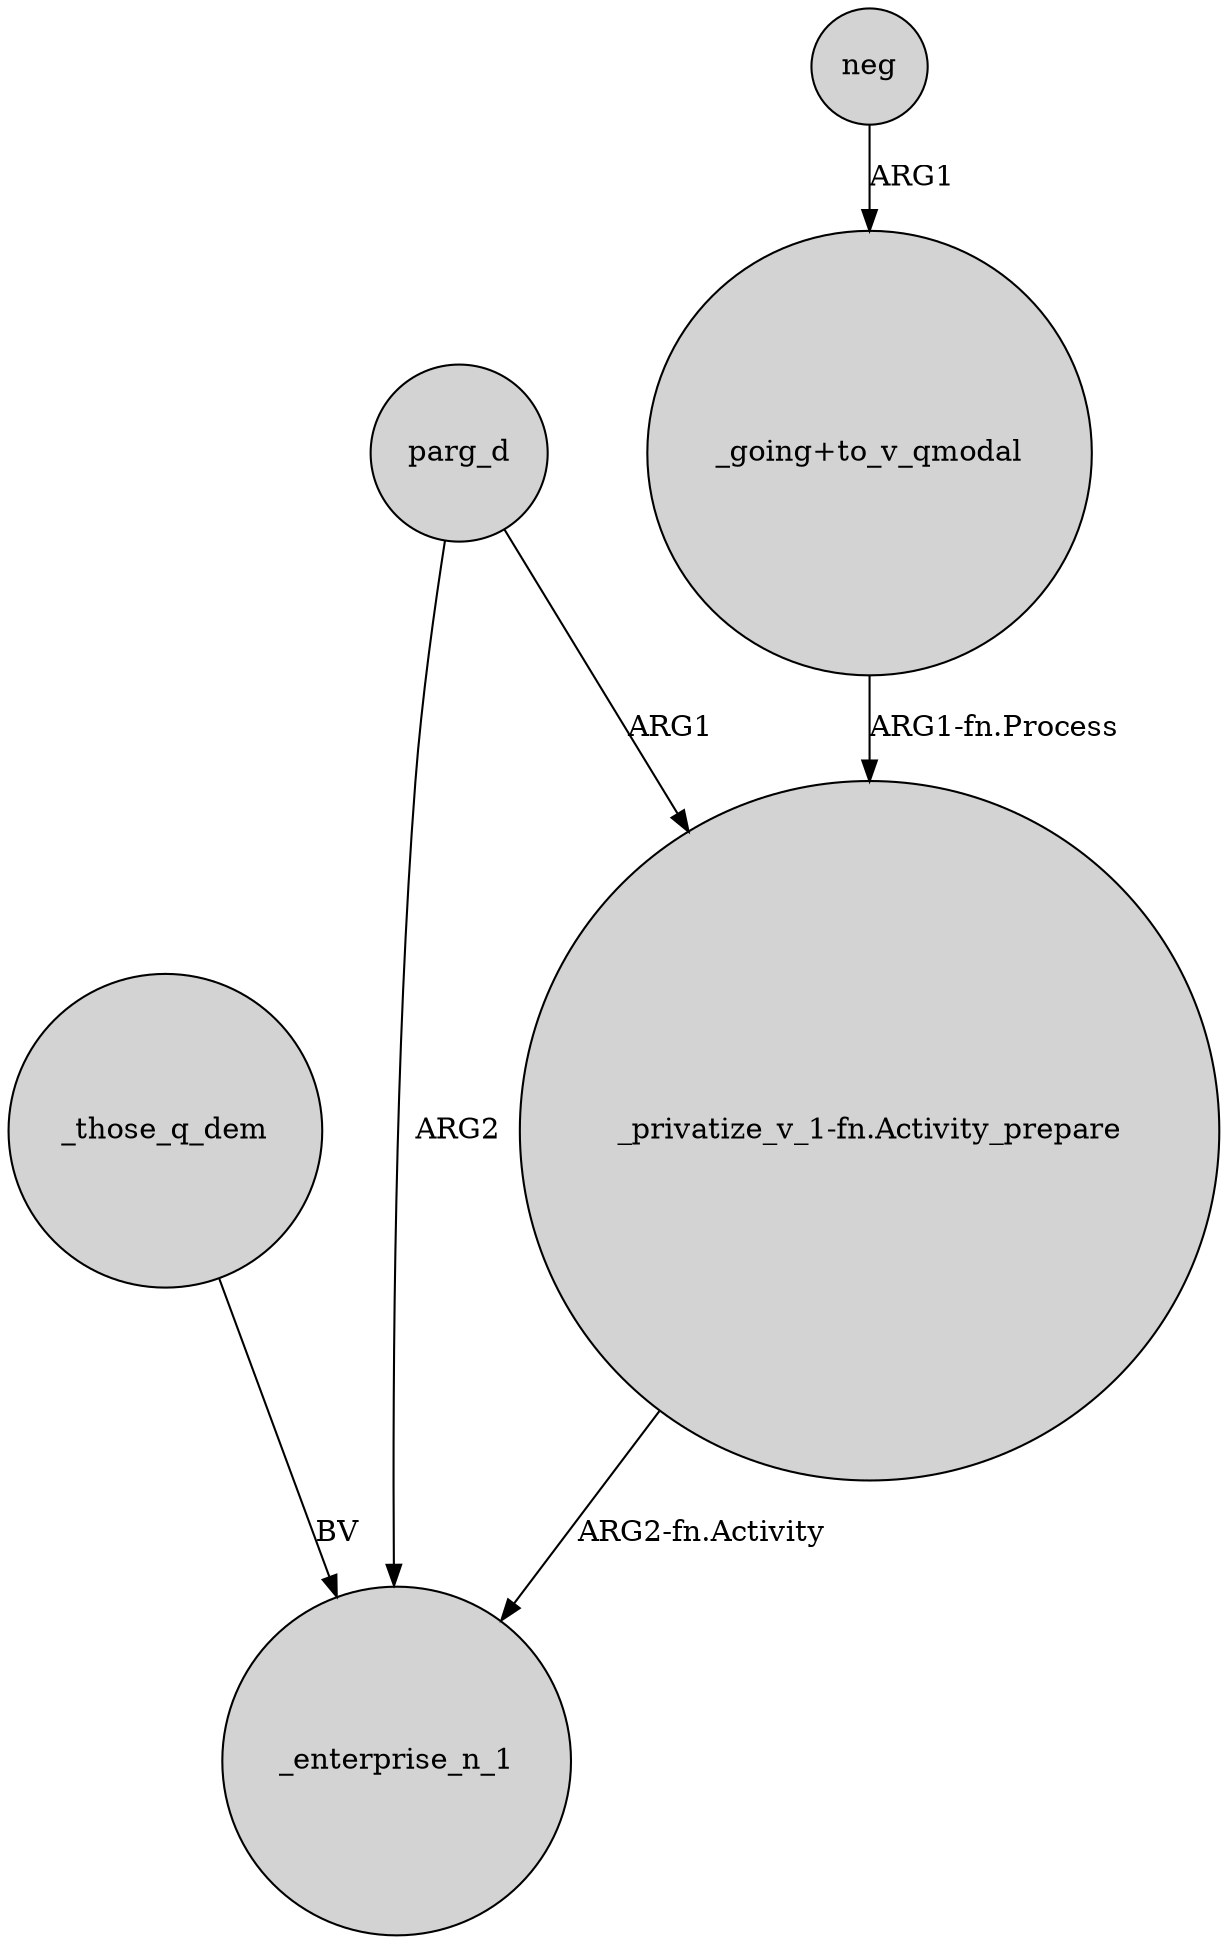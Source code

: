 digraph {
	node [shape=circle style=filled]
	_those_q_dem -> _enterprise_n_1 [label=BV]
	parg_d -> _enterprise_n_1 [label=ARG2]
	"_privatize_v_1-fn.Activity_prepare" -> _enterprise_n_1 [label="ARG2-fn.Activity"]
	"_going+to_v_qmodal" -> "_privatize_v_1-fn.Activity_prepare" [label="ARG1-fn.Process"]
	parg_d -> "_privatize_v_1-fn.Activity_prepare" [label=ARG1]
	neg -> "_going+to_v_qmodal" [label=ARG1]
}
